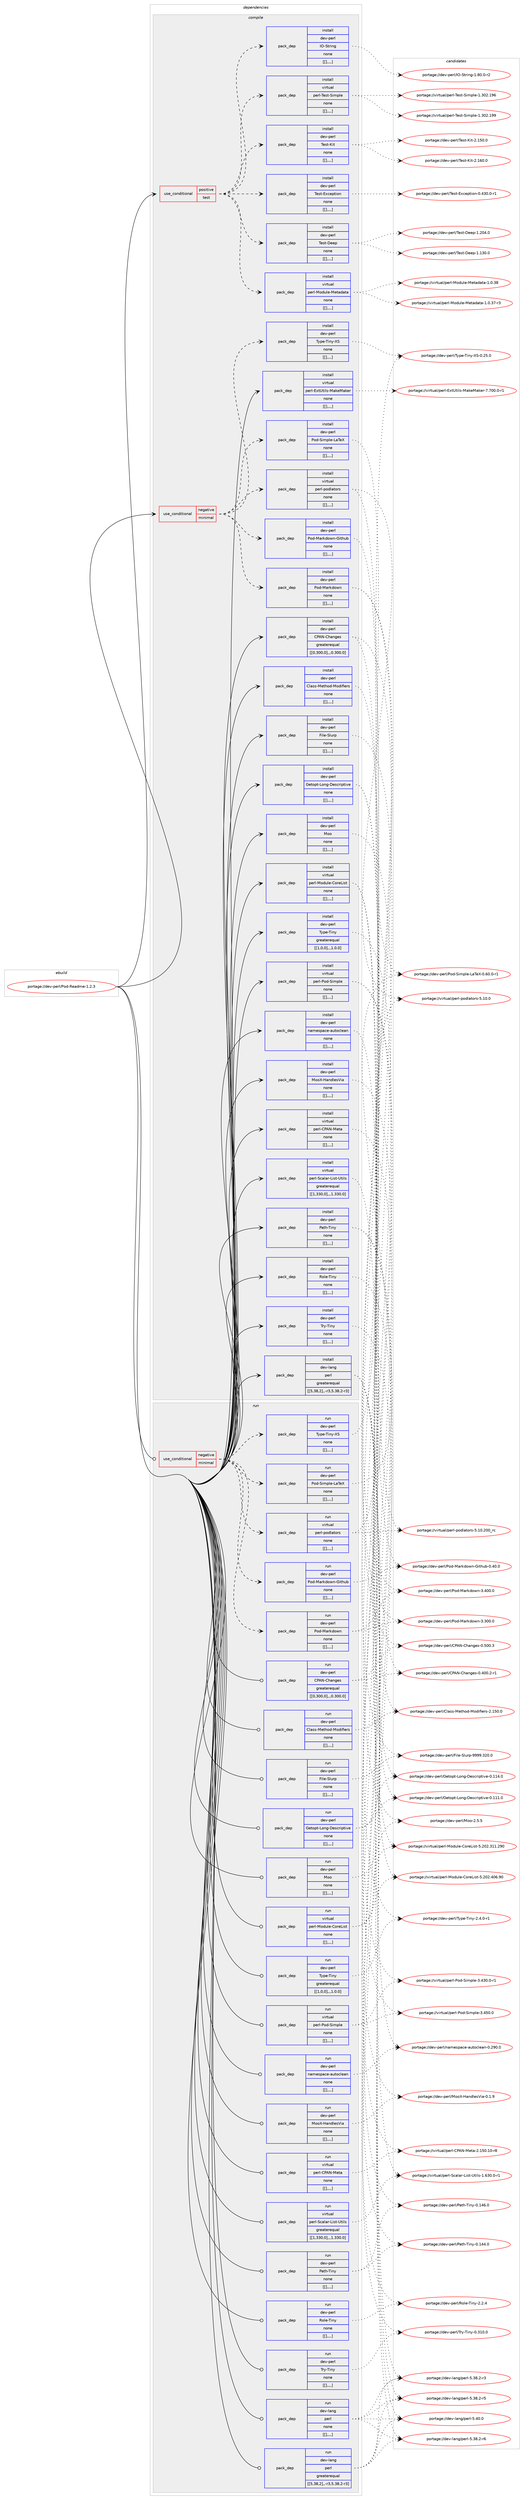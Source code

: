 digraph prolog {

# *************
# Graph options
# *************

newrank=true;
concentrate=true;
compound=true;
graph [rankdir=LR,fontname=Helvetica,fontsize=10,ranksep=1.5];#, ranksep=2.5, nodesep=0.2];
edge  [arrowhead=vee];
node  [fontname=Helvetica,fontsize=10];

# **********
# The ebuild
# **********

subgraph cluster_leftcol {
color=gray;
label=<<i>ebuild</i>>;
id [label="portage://dev-perl/Pod-Readme-1.2.3", color=red, width=4, href="../dev-perl/Pod-Readme-1.2.3.svg"];
}

# ****************
# The dependencies
# ****************

subgraph cluster_midcol {
color=gray;
label=<<i>dependencies</i>>;
subgraph cluster_compile {
fillcolor="#eeeeee";
style=filled;
label=<<i>compile</i>>;
subgraph cond30572 {
dependency136861 [label=<<TABLE BORDER="0" CELLBORDER="1" CELLSPACING="0" CELLPADDING="4"><TR><TD ROWSPAN="3" CELLPADDING="10">use_conditional</TD></TR><TR><TD>negative</TD></TR><TR><TD>minimal</TD></TR></TABLE>>, shape=none, color=red];
subgraph pack105085 {
dependency136862 [label=<<TABLE BORDER="0" CELLBORDER="1" CELLSPACING="0" CELLPADDING="4" WIDTH="220"><TR><TD ROWSPAN="6" CELLPADDING="30">pack_dep</TD></TR><TR><TD WIDTH="110">install</TD></TR><TR><TD>dev-perl</TD></TR><TR><TD>Pod-Markdown</TD></TR><TR><TD>none</TD></TR><TR><TD>[[],,,,]</TD></TR></TABLE>>, shape=none, color=blue];
}
dependency136861:e -> dependency136862:w [weight=20,style="dashed",arrowhead="vee"];
subgraph pack105086 {
dependency136863 [label=<<TABLE BORDER="0" CELLBORDER="1" CELLSPACING="0" CELLPADDING="4" WIDTH="220"><TR><TD ROWSPAN="6" CELLPADDING="30">pack_dep</TD></TR><TR><TD WIDTH="110">install</TD></TR><TR><TD>dev-perl</TD></TR><TR><TD>Pod-Markdown-Github</TD></TR><TR><TD>none</TD></TR><TR><TD>[[],,,,]</TD></TR></TABLE>>, shape=none, color=blue];
}
dependency136861:e -> dependency136863:w [weight=20,style="dashed",arrowhead="vee"];
subgraph pack105087 {
dependency136864 [label=<<TABLE BORDER="0" CELLBORDER="1" CELLSPACING="0" CELLPADDING="4" WIDTH="220"><TR><TD ROWSPAN="6" CELLPADDING="30">pack_dep</TD></TR><TR><TD WIDTH="110">install</TD></TR><TR><TD>dev-perl</TD></TR><TR><TD>Pod-Simple-LaTeX</TD></TR><TR><TD>none</TD></TR><TR><TD>[[],,,,]</TD></TR></TABLE>>, shape=none, color=blue];
}
dependency136861:e -> dependency136864:w [weight=20,style="dashed",arrowhead="vee"];
subgraph pack105088 {
dependency136865 [label=<<TABLE BORDER="0" CELLBORDER="1" CELLSPACING="0" CELLPADDING="4" WIDTH="220"><TR><TD ROWSPAN="6" CELLPADDING="30">pack_dep</TD></TR><TR><TD WIDTH="110">install</TD></TR><TR><TD>dev-perl</TD></TR><TR><TD>Type-Tiny-XS</TD></TR><TR><TD>none</TD></TR><TR><TD>[[],,,,]</TD></TR></TABLE>>, shape=none, color=blue];
}
dependency136861:e -> dependency136865:w [weight=20,style="dashed",arrowhead="vee"];
subgraph pack105089 {
dependency136866 [label=<<TABLE BORDER="0" CELLBORDER="1" CELLSPACING="0" CELLPADDING="4" WIDTH="220"><TR><TD ROWSPAN="6" CELLPADDING="30">pack_dep</TD></TR><TR><TD WIDTH="110">install</TD></TR><TR><TD>virtual</TD></TR><TR><TD>perl-podlators</TD></TR><TR><TD>none</TD></TR><TR><TD>[[],,,,]</TD></TR></TABLE>>, shape=none, color=blue];
}
dependency136861:e -> dependency136866:w [weight=20,style="dashed",arrowhead="vee"];
}
id:e -> dependency136861:w [weight=20,style="solid",arrowhead="vee"];
subgraph cond30573 {
dependency136867 [label=<<TABLE BORDER="0" CELLBORDER="1" CELLSPACING="0" CELLPADDING="4"><TR><TD ROWSPAN="3" CELLPADDING="10">use_conditional</TD></TR><TR><TD>positive</TD></TR><TR><TD>test</TD></TR></TABLE>>, shape=none, color=red];
subgraph pack105090 {
dependency136868 [label=<<TABLE BORDER="0" CELLBORDER="1" CELLSPACING="0" CELLPADDING="4" WIDTH="220"><TR><TD ROWSPAN="6" CELLPADDING="30">pack_dep</TD></TR><TR><TD WIDTH="110">install</TD></TR><TR><TD>dev-perl</TD></TR><TR><TD>IO-String</TD></TR><TR><TD>none</TD></TR><TR><TD>[[],,,,]</TD></TR></TABLE>>, shape=none, color=blue];
}
dependency136867:e -> dependency136868:w [weight=20,style="dashed",arrowhead="vee"];
subgraph pack105091 {
dependency136869 [label=<<TABLE BORDER="0" CELLBORDER="1" CELLSPACING="0" CELLPADDING="4" WIDTH="220"><TR><TD ROWSPAN="6" CELLPADDING="30">pack_dep</TD></TR><TR><TD WIDTH="110">install</TD></TR><TR><TD>virtual</TD></TR><TR><TD>perl-Module-Metadata</TD></TR><TR><TD>none</TD></TR><TR><TD>[[],,,,]</TD></TR></TABLE>>, shape=none, color=blue];
}
dependency136867:e -> dependency136869:w [weight=20,style="dashed",arrowhead="vee"];
subgraph pack105092 {
dependency136870 [label=<<TABLE BORDER="0" CELLBORDER="1" CELLSPACING="0" CELLPADDING="4" WIDTH="220"><TR><TD ROWSPAN="6" CELLPADDING="30">pack_dep</TD></TR><TR><TD WIDTH="110">install</TD></TR><TR><TD>dev-perl</TD></TR><TR><TD>Test-Deep</TD></TR><TR><TD>none</TD></TR><TR><TD>[[],,,,]</TD></TR></TABLE>>, shape=none, color=blue];
}
dependency136867:e -> dependency136870:w [weight=20,style="dashed",arrowhead="vee"];
subgraph pack105093 {
dependency136871 [label=<<TABLE BORDER="0" CELLBORDER="1" CELLSPACING="0" CELLPADDING="4" WIDTH="220"><TR><TD ROWSPAN="6" CELLPADDING="30">pack_dep</TD></TR><TR><TD WIDTH="110">install</TD></TR><TR><TD>dev-perl</TD></TR><TR><TD>Test-Exception</TD></TR><TR><TD>none</TD></TR><TR><TD>[[],,,,]</TD></TR></TABLE>>, shape=none, color=blue];
}
dependency136867:e -> dependency136871:w [weight=20,style="dashed",arrowhead="vee"];
subgraph pack105094 {
dependency136872 [label=<<TABLE BORDER="0" CELLBORDER="1" CELLSPACING="0" CELLPADDING="4" WIDTH="220"><TR><TD ROWSPAN="6" CELLPADDING="30">pack_dep</TD></TR><TR><TD WIDTH="110">install</TD></TR><TR><TD>dev-perl</TD></TR><TR><TD>Test-Kit</TD></TR><TR><TD>none</TD></TR><TR><TD>[[],,,,]</TD></TR></TABLE>>, shape=none, color=blue];
}
dependency136867:e -> dependency136872:w [weight=20,style="dashed",arrowhead="vee"];
subgraph pack105095 {
dependency136873 [label=<<TABLE BORDER="0" CELLBORDER="1" CELLSPACING="0" CELLPADDING="4" WIDTH="220"><TR><TD ROWSPAN="6" CELLPADDING="30">pack_dep</TD></TR><TR><TD WIDTH="110">install</TD></TR><TR><TD>virtual</TD></TR><TR><TD>perl-Test-Simple</TD></TR><TR><TD>none</TD></TR><TR><TD>[[],,,,]</TD></TR></TABLE>>, shape=none, color=blue];
}
dependency136867:e -> dependency136873:w [weight=20,style="dashed",arrowhead="vee"];
}
id:e -> dependency136867:w [weight=20,style="solid",arrowhead="vee"];
subgraph pack105096 {
dependency136874 [label=<<TABLE BORDER="0" CELLBORDER="1" CELLSPACING="0" CELLPADDING="4" WIDTH="220"><TR><TD ROWSPAN="6" CELLPADDING="30">pack_dep</TD></TR><TR><TD WIDTH="110">install</TD></TR><TR><TD>dev-lang</TD></TR><TR><TD>perl</TD></TR><TR><TD>greaterequal</TD></TR><TR><TD>[[5,38,2],,-r3,5.38.2-r3]</TD></TR></TABLE>>, shape=none, color=blue];
}
id:e -> dependency136874:w [weight=20,style="solid",arrowhead="vee"];
subgraph pack105097 {
dependency136875 [label=<<TABLE BORDER="0" CELLBORDER="1" CELLSPACING="0" CELLPADDING="4" WIDTH="220"><TR><TD ROWSPAN="6" CELLPADDING="30">pack_dep</TD></TR><TR><TD WIDTH="110">install</TD></TR><TR><TD>dev-perl</TD></TR><TR><TD>CPAN-Changes</TD></TR><TR><TD>greaterequal</TD></TR><TR><TD>[[0,300,0],,,0.300.0]</TD></TR></TABLE>>, shape=none, color=blue];
}
id:e -> dependency136875:w [weight=20,style="solid",arrowhead="vee"];
subgraph pack105098 {
dependency136876 [label=<<TABLE BORDER="0" CELLBORDER="1" CELLSPACING="0" CELLPADDING="4" WIDTH="220"><TR><TD ROWSPAN="6" CELLPADDING="30">pack_dep</TD></TR><TR><TD WIDTH="110">install</TD></TR><TR><TD>dev-perl</TD></TR><TR><TD>Class-Method-Modifiers</TD></TR><TR><TD>none</TD></TR><TR><TD>[[],,,,]</TD></TR></TABLE>>, shape=none, color=blue];
}
id:e -> dependency136876:w [weight=20,style="solid",arrowhead="vee"];
subgraph pack105099 {
dependency136877 [label=<<TABLE BORDER="0" CELLBORDER="1" CELLSPACING="0" CELLPADDING="4" WIDTH="220"><TR><TD ROWSPAN="6" CELLPADDING="30">pack_dep</TD></TR><TR><TD WIDTH="110">install</TD></TR><TR><TD>dev-perl</TD></TR><TR><TD>File-Slurp</TD></TR><TR><TD>none</TD></TR><TR><TD>[[],,,,]</TD></TR></TABLE>>, shape=none, color=blue];
}
id:e -> dependency136877:w [weight=20,style="solid",arrowhead="vee"];
subgraph pack105100 {
dependency136878 [label=<<TABLE BORDER="0" CELLBORDER="1" CELLSPACING="0" CELLPADDING="4" WIDTH="220"><TR><TD ROWSPAN="6" CELLPADDING="30">pack_dep</TD></TR><TR><TD WIDTH="110">install</TD></TR><TR><TD>dev-perl</TD></TR><TR><TD>Getopt-Long-Descriptive</TD></TR><TR><TD>none</TD></TR><TR><TD>[[],,,,]</TD></TR></TABLE>>, shape=none, color=blue];
}
id:e -> dependency136878:w [weight=20,style="solid",arrowhead="vee"];
subgraph pack105101 {
dependency136879 [label=<<TABLE BORDER="0" CELLBORDER="1" CELLSPACING="0" CELLPADDING="4" WIDTH="220"><TR><TD ROWSPAN="6" CELLPADDING="30">pack_dep</TD></TR><TR><TD WIDTH="110">install</TD></TR><TR><TD>dev-perl</TD></TR><TR><TD>Moo</TD></TR><TR><TD>none</TD></TR><TR><TD>[[],,,,]</TD></TR></TABLE>>, shape=none, color=blue];
}
id:e -> dependency136879:w [weight=20,style="solid",arrowhead="vee"];
subgraph pack105102 {
dependency136880 [label=<<TABLE BORDER="0" CELLBORDER="1" CELLSPACING="0" CELLPADDING="4" WIDTH="220"><TR><TD ROWSPAN="6" CELLPADDING="30">pack_dep</TD></TR><TR><TD WIDTH="110">install</TD></TR><TR><TD>dev-perl</TD></TR><TR><TD>MooX-HandlesVia</TD></TR><TR><TD>none</TD></TR><TR><TD>[[],,,,]</TD></TR></TABLE>>, shape=none, color=blue];
}
id:e -> dependency136880:w [weight=20,style="solid",arrowhead="vee"];
subgraph pack105103 {
dependency136881 [label=<<TABLE BORDER="0" CELLBORDER="1" CELLSPACING="0" CELLPADDING="4" WIDTH="220"><TR><TD ROWSPAN="6" CELLPADDING="30">pack_dep</TD></TR><TR><TD WIDTH="110">install</TD></TR><TR><TD>dev-perl</TD></TR><TR><TD>Path-Tiny</TD></TR><TR><TD>none</TD></TR><TR><TD>[[],,,,]</TD></TR></TABLE>>, shape=none, color=blue];
}
id:e -> dependency136881:w [weight=20,style="solid",arrowhead="vee"];
subgraph pack105104 {
dependency136882 [label=<<TABLE BORDER="0" CELLBORDER="1" CELLSPACING="0" CELLPADDING="4" WIDTH="220"><TR><TD ROWSPAN="6" CELLPADDING="30">pack_dep</TD></TR><TR><TD WIDTH="110">install</TD></TR><TR><TD>dev-perl</TD></TR><TR><TD>Role-Tiny</TD></TR><TR><TD>none</TD></TR><TR><TD>[[],,,,]</TD></TR></TABLE>>, shape=none, color=blue];
}
id:e -> dependency136882:w [weight=20,style="solid",arrowhead="vee"];
subgraph pack105105 {
dependency136883 [label=<<TABLE BORDER="0" CELLBORDER="1" CELLSPACING="0" CELLPADDING="4" WIDTH="220"><TR><TD ROWSPAN="6" CELLPADDING="30">pack_dep</TD></TR><TR><TD WIDTH="110">install</TD></TR><TR><TD>dev-perl</TD></TR><TR><TD>Try-Tiny</TD></TR><TR><TD>none</TD></TR><TR><TD>[[],,,,]</TD></TR></TABLE>>, shape=none, color=blue];
}
id:e -> dependency136883:w [weight=20,style="solid",arrowhead="vee"];
subgraph pack105106 {
dependency136884 [label=<<TABLE BORDER="0" CELLBORDER="1" CELLSPACING="0" CELLPADDING="4" WIDTH="220"><TR><TD ROWSPAN="6" CELLPADDING="30">pack_dep</TD></TR><TR><TD WIDTH="110">install</TD></TR><TR><TD>dev-perl</TD></TR><TR><TD>Type-Tiny</TD></TR><TR><TD>greaterequal</TD></TR><TR><TD>[[1,0,0],,,1.0.0]</TD></TR></TABLE>>, shape=none, color=blue];
}
id:e -> dependency136884:w [weight=20,style="solid",arrowhead="vee"];
subgraph pack105107 {
dependency136885 [label=<<TABLE BORDER="0" CELLBORDER="1" CELLSPACING="0" CELLPADDING="4" WIDTH="220"><TR><TD ROWSPAN="6" CELLPADDING="30">pack_dep</TD></TR><TR><TD WIDTH="110">install</TD></TR><TR><TD>dev-perl</TD></TR><TR><TD>namespace-autoclean</TD></TR><TR><TD>none</TD></TR><TR><TD>[[],,,,]</TD></TR></TABLE>>, shape=none, color=blue];
}
id:e -> dependency136885:w [weight=20,style="solid",arrowhead="vee"];
subgraph pack105108 {
dependency136886 [label=<<TABLE BORDER="0" CELLBORDER="1" CELLSPACING="0" CELLPADDING="4" WIDTH="220"><TR><TD ROWSPAN="6" CELLPADDING="30">pack_dep</TD></TR><TR><TD WIDTH="110">install</TD></TR><TR><TD>virtual</TD></TR><TR><TD>perl-CPAN-Meta</TD></TR><TR><TD>none</TD></TR><TR><TD>[[],,,,]</TD></TR></TABLE>>, shape=none, color=blue];
}
id:e -> dependency136886:w [weight=20,style="solid",arrowhead="vee"];
subgraph pack105109 {
dependency136887 [label=<<TABLE BORDER="0" CELLBORDER="1" CELLSPACING="0" CELLPADDING="4" WIDTH="220"><TR><TD ROWSPAN="6" CELLPADDING="30">pack_dep</TD></TR><TR><TD WIDTH="110">install</TD></TR><TR><TD>virtual</TD></TR><TR><TD>perl-ExtUtils-MakeMaker</TD></TR><TR><TD>none</TD></TR><TR><TD>[[],,,,]</TD></TR></TABLE>>, shape=none, color=blue];
}
id:e -> dependency136887:w [weight=20,style="solid",arrowhead="vee"];
subgraph pack105110 {
dependency136888 [label=<<TABLE BORDER="0" CELLBORDER="1" CELLSPACING="0" CELLPADDING="4" WIDTH="220"><TR><TD ROWSPAN="6" CELLPADDING="30">pack_dep</TD></TR><TR><TD WIDTH="110">install</TD></TR><TR><TD>virtual</TD></TR><TR><TD>perl-Module-CoreList</TD></TR><TR><TD>none</TD></TR><TR><TD>[[],,,,]</TD></TR></TABLE>>, shape=none, color=blue];
}
id:e -> dependency136888:w [weight=20,style="solid",arrowhead="vee"];
subgraph pack105111 {
dependency136889 [label=<<TABLE BORDER="0" CELLBORDER="1" CELLSPACING="0" CELLPADDING="4" WIDTH="220"><TR><TD ROWSPAN="6" CELLPADDING="30">pack_dep</TD></TR><TR><TD WIDTH="110">install</TD></TR><TR><TD>virtual</TD></TR><TR><TD>perl-Pod-Simple</TD></TR><TR><TD>none</TD></TR><TR><TD>[[],,,,]</TD></TR></TABLE>>, shape=none, color=blue];
}
id:e -> dependency136889:w [weight=20,style="solid",arrowhead="vee"];
subgraph pack105112 {
dependency136890 [label=<<TABLE BORDER="0" CELLBORDER="1" CELLSPACING="0" CELLPADDING="4" WIDTH="220"><TR><TD ROWSPAN="6" CELLPADDING="30">pack_dep</TD></TR><TR><TD WIDTH="110">install</TD></TR><TR><TD>virtual</TD></TR><TR><TD>perl-Scalar-List-Utils</TD></TR><TR><TD>greaterequal</TD></TR><TR><TD>[[1,330,0],,,1.330.0]</TD></TR></TABLE>>, shape=none, color=blue];
}
id:e -> dependency136890:w [weight=20,style="solid",arrowhead="vee"];
}
subgraph cluster_compileandrun {
fillcolor="#eeeeee";
style=filled;
label=<<i>compile and run</i>>;
}
subgraph cluster_run {
fillcolor="#eeeeee";
style=filled;
label=<<i>run</i>>;
subgraph cond30574 {
dependency136891 [label=<<TABLE BORDER="0" CELLBORDER="1" CELLSPACING="0" CELLPADDING="4"><TR><TD ROWSPAN="3" CELLPADDING="10">use_conditional</TD></TR><TR><TD>negative</TD></TR><TR><TD>minimal</TD></TR></TABLE>>, shape=none, color=red];
subgraph pack105113 {
dependency136892 [label=<<TABLE BORDER="0" CELLBORDER="1" CELLSPACING="0" CELLPADDING="4" WIDTH="220"><TR><TD ROWSPAN="6" CELLPADDING="30">pack_dep</TD></TR><TR><TD WIDTH="110">run</TD></TR><TR><TD>dev-perl</TD></TR><TR><TD>Pod-Markdown</TD></TR><TR><TD>none</TD></TR><TR><TD>[[],,,,]</TD></TR></TABLE>>, shape=none, color=blue];
}
dependency136891:e -> dependency136892:w [weight=20,style="dashed",arrowhead="vee"];
subgraph pack105114 {
dependency136893 [label=<<TABLE BORDER="0" CELLBORDER="1" CELLSPACING="0" CELLPADDING="4" WIDTH="220"><TR><TD ROWSPAN="6" CELLPADDING="30">pack_dep</TD></TR><TR><TD WIDTH="110">run</TD></TR><TR><TD>dev-perl</TD></TR><TR><TD>Pod-Markdown-Github</TD></TR><TR><TD>none</TD></TR><TR><TD>[[],,,,]</TD></TR></TABLE>>, shape=none, color=blue];
}
dependency136891:e -> dependency136893:w [weight=20,style="dashed",arrowhead="vee"];
subgraph pack105115 {
dependency136894 [label=<<TABLE BORDER="0" CELLBORDER="1" CELLSPACING="0" CELLPADDING="4" WIDTH="220"><TR><TD ROWSPAN="6" CELLPADDING="30">pack_dep</TD></TR><TR><TD WIDTH="110">run</TD></TR><TR><TD>dev-perl</TD></TR><TR><TD>Pod-Simple-LaTeX</TD></TR><TR><TD>none</TD></TR><TR><TD>[[],,,,]</TD></TR></TABLE>>, shape=none, color=blue];
}
dependency136891:e -> dependency136894:w [weight=20,style="dashed",arrowhead="vee"];
subgraph pack105116 {
dependency136895 [label=<<TABLE BORDER="0" CELLBORDER="1" CELLSPACING="0" CELLPADDING="4" WIDTH="220"><TR><TD ROWSPAN="6" CELLPADDING="30">pack_dep</TD></TR><TR><TD WIDTH="110">run</TD></TR><TR><TD>dev-perl</TD></TR><TR><TD>Type-Tiny-XS</TD></TR><TR><TD>none</TD></TR><TR><TD>[[],,,,]</TD></TR></TABLE>>, shape=none, color=blue];
}
dependency136891:e -> dependency136895:w [weight=20,style="dashed",arrowhead="vee"];
subgraph pack105117 {
dependency136896 [label=<<TABLE BORDER="0" CELLBORDER="1" CELLSPACING="0" CELLPADDING="4" WIDTH="220"><TR><TD ROWSPAN="6" CELLPADDING="30">pack_dep</TD></TR><TR><TD WIDTH="110">run</TD></TR><TR><TD>virtual</TD></TR><TR><TD>perl-podlators</TD></TR><TR><TD>none</TD></TR><TR><TD>[[],,,,]</TD></TR></TABLE>>, shape=none, color=blue];
}
dependency136891:e -> dependency136896:w [weight=20,style="dashed",arrowhead="vee"];
}
id:e -> dependency136891:w [weight=20,style="solid",arrowhead="odot"];
subgraph pack105118 {
dependency136897 [label=<<TABLE BORDER="0" CELLBORDER="1" CELLSPACING="0" CELLPADDING="4" WIDTH="220"><TR><TD ROWSPAN="6" CELLPADDING="30">pack_dep</TD></TR><TR><TD WIDTH="110">run</TD></TR><TR><TD>dev-lang</TD></TR><TR><TD>perl</TD></TR><TR><TD>greaterequal</TD></TR><TR><TD>[[5,38,2],,-r3,5.38.2-r3]</TD></TR></TABLE>>, shape=none, color=blue];
}
id:e -> dependency136897:w [weight=20,style="solid",arrowhead="odot"];
subgraph pack105119 {
dependency136898 [label=<<TABLE BORDER="0" CELLBORDER="1" CELLSPACING="0" CELLPADDING="4" WIDTH="220"><TR><TD ROWSPAN="6" CELLPADDING="30">pack_dep</TD></TR><TR><TD WIDTH="110">run</TD></TR><TR><TD>dev-lang</TD></TR><TR><TD>perl</TD></TR><TR><TD>none</TD></TR><TR><TD>[[],,,,]</TD></TR></TABLE>>, shape=none, color=blue];
}
id:e -> dependency136898:w [weight=20,style="solid",arrowhead="odot"];
subgraph pack105120 {
dependency136899 [label=<<TABLE BORDER="0" CELLBORDER="1" CELLSPACING="0" CELLPADDING="4" WIDTH="220"><TR><TD ROWSPAN="6" CELLPADDING="30">pack_dep</TD></TR><TR><TD WIDTH="110">run</TD></TR><TR><TD>dev-perl</TD></TR><TR><TD>CPAN-Changes</TD></TR><TR><TD>greaterequal</TD></TR><TR><TD>[[0,300,0],,,0.300.0]</TD></TR></TABLE>>, shape=none, color=blue];
}
id:e -> dependency136899:w [weight=20,style="solid",arrowhead="odot"];
subgraph pack105121 {
dependency136900 [label=<<TABLE BORDER="0" CELLBORDER="1" CELLSPACING="0" CELLPADDING="4" WIDTH="220"><TR><TD ROWSPAN="6" CELLPADDING="30">pack_dep</TD></TR><TR><TD WIDTH="110">run</TD></TR><TR><TD>dev-perl</TD></TR><TR><TD>Class-Method-Modifiers</TD></TR><TR><TD>none</TD></TR><TR><TD>[[],,,,]</TD></TR></TABLE>>, shape=none, color=blue];
}
id:e -> dependency136900:w [weight=20,style="solid",arrowhead="odot"];
subgraph pack105122 {
dependency136901 [label=<<TABLE BORDER="0" CELLBORDER="1" CELLSPACING="0" CELLPADDING="4" WIDTH="220"><TR><TD ROWSPAN="6" CELLPADDING="30">pack_dep</TD></TR><TR><TD WIDTH="110">run</TD></TR><TR><TD>dev-perl</TD></TR><TR><TD>File-Slurp</TD></TR><TR><TD>none</TD></TR><TR><TD>[[],,,,]</TD></TR></TABLE>>, shape=none, color=blue];
}
id:e -> dependency136901:w [weight=20,style="solid",arrowhead="odot"];
subgraph pack105123 {
dependency136902 [label=<<TABLE BORDER="0" CELLBORDER="1" CELLSPACING="0" CELLPADDING="4" WIDTH="220"><TR><TD ROWSPAN="6" CELLPADDING="30">pack_dep</TD></TR><TR><TD WIDTH="110">run</TD></TR><TR><TD>dev-perl</TD></TR><TR><TD>Getopt-Long-Descriptive</TD></TR><TR><TD>none</TD></TR><TR><TD>[[],,,,]</TD></TR></TABLE>>, shape=none, color=blue];
}
id:e -> dependency136902:w [weight=20,style="solid",arrowhead="odot"];
subgraph pack105124 {
dependency136903 [label=<<TABLE BORDER="0" CELLBORDER="1" CELLSPACING="0" CELLPADDING="4" WIDTH="220"><TR><TD ROWSPAN="6" CELLPADDING="30">pack_dep</TD></TR><TR><TD WIDTH="110">run</TD></TR><TR><TD>dev-perl</TD></TR><TR><TD>Moo</TD></TR><TR><TD>none</TD></TR><TR><TD>[[],,,,]</TD></TR></TABLE>>, shape=none, color=blue];
}
id:e -> dependency136903:w [weight=20,style="solid",arrowhead="odot"];
subgraph pack105125 {
dependency136904 [label=<<TABLE BORDER="0" CELLBORDER="1" CELLSPACING="0" CELLPADDING="4" WIDTH="220"><TR><TD ROWSPAN="6" CELLPADDING="30">pack_dep</TD></TR><TR><TD WIDTH="110">run</TD></TR><TR><TD>dev-perl</TD></TR><TR><TD>MooX-HandlesVia</TD></TR><TR><TD>none</TD></TR><TR><TD>[[],,,,]</TD></TR></TABLE>>, shape=none, color=blue];
}
id:e -> dependency136904:w [weight=20,style="solid",arrowhead="odot"];
subgraph pack105126 {
dependency136905 [label=<<TABLE BORDER="0" CELLBORDER="1" CELLSPACING="0" CELLPADDING="4" WIDTH="220"><TR><TD ROWSPAN="6" CELLPADDING="30">pack_dep</TD></TR><TR><TD WIDTH="110">run</TD></TR><TR><TD>dev-perl</TD></TR><TR><TD>Path-Tiny</TD></TR><TR><TD>none</TD></TR><TR><TD>[[],,,,]</TD></TR></TABLE>>, shape=none, color=blue];
}
id:e -> dependency136905:w [weight=20,style="solid",arrowhead="odot"];
subgraph pack105127 {
dependency136906 [label=<<TABLE BORDER="0" CELLBORDER="1" CELLSPACING="0" CELLPADDING="4" WIDTH="220"><TR><TD ROWSPAN="6" CELLPADDING="30">pack_dep</TD></TR><TR><TD WIDTH="110">run</TD></TR><TR><TD>dev-perl</TD></TR><TR><TD>Role-Tiny</TD></TR><TR><TD>none</TD></TR><TR><TD>[[],,,,]</TD></TR></TABLE>>, shape=none, color=blue];
}
id:e -> dependency136906:w [weight=20,style="solid",arrowhead="odot"];
subgraph pack105128 {
dependency136907 [label=<<TABLE BORDER="0" CELLBORDER="1" CELLSPACING="0" CELLPADDING="4" WIDTH="220"><TR><TD ROWSPAN="6" CELLPADDING="30">pack_dep</TD></TR><TR><TD WIDTH="110">run</TD></TR><TR><TD>dev-perl</TD></TR><TR><TD>Try-Tiny</TD></TR><TR><TD>none</TD></TR><TR><TD>[[],,,,]</TD></TR></TABLE>>, shape=none, color=blue];
}
id:e -> dependency136907:w [weight=20,style="solid",arrowhead="odot"];
subgraph pack105129 {
dependency136908 [label=<<TABLE BORDER="0" CELLBORDER="1" CELLSPACING="0" CELLPADDING="4" WIDTH="220"><TR><TD ROWSPAN="6" CELLPADDING="30">pack_dep</TD></TR><TR><TD WIDTH="110">run</TD></TR><TR><TD>dev-perl</TD></TR><TR><TD>Type-Tiny</TD></TR><TR><TD>greaterequal</TD></TR><TR><TD>[[1,0,0],,,1.0.0]</TD></TR></TABLE>>, shape=none, color=blue];
}
id:e -> dependency136908:w [weight=20,style="solid",arrowhead="odot"];
subgraph pack105130 {
dependency136909 [label=<<TABLE BORDER="0" CELLBORDER="1" CELLSPACING="0" CELLPADDING="4" WIDTH="220"><TR><TD ROWSPAN="6" CELLPADDING="30">pack_dep</TD></TR><TR><TD WIDTH="110">run</TD></TR><TR><TD>dev-perl</TD></TR><TR><TD>namespace-autoclean</TD></TR><TR><TD>none</TD></TR><TR><TD>[[],,,,]</TD></TR></TABLE>>, shape=none, color=blue];
}
id:e -> dependency136909:w [weight=20,style="solid",arrowhead="odot"];
subgraph pack105131 {
dependency136910 [label=<<TABLE BORDER="0" CELLBORDER="1" CELLSPACING="0" CELLPADDING="4" WIDTH="220"><TR><TD ROWSPAN="6" CELLPADDING="30">pack_dep</TD></TR><TR><TD WIDTH="110">run</TD></TR><TR><TD>virtual</TD></TR><TR><TD>perl-CPAN-Meta</TD></TR><TR><TD>none</TD></TR><TR><TD>[[],,,,]</TD></TR></TABLE>>, shape=none, color=blue];
}
id:e -> dependency136910:w [weight=20,style="solid",arrowhead="odot"];
subgraph pack105132 {
dependency136911 [label=<<TABLE BORDER="0" CELLBORDER="1" CELLSPACING="0" CELLPADDING="4" WIDTH="220"><TR><TD ROWSPAN="6" CELLPADDING="30">pack_dep</TD></TR><TR><TD WIDTH="110">run</TD></TR><TR><TD>virtual</TD></TR><TR><TD>perl-Module-CoreList</TD></TR><TR><TD>none</TD></TR><TR><TD>[[],,,,]</TD></TR></TABLE>>, shape=none, color=blue];
}
id:e -> dependency136911:w [weight=20,style="solid",arrowhead="odot"];
subgraph pack105133 {
dependency136912 [label=<<TABLE BORDER="0" CELLBORDER="1" CELLSPACING="0" CELLPADDING="4" WIDTH="220"><TR><TD ROWSPAN="6" CELLPADDING="30">pack_dep</TD></TR><TR><TD WIDTH="110">run</TD></TR><TR><TD>virtual</TD></TR><TR><TD>perl-Pod-Simple</TD></TR><TR><TD>none</TD></TR><TR><TD>[[],,,,]</TD></TR></TABLE>>, shape=none, color=blue];
}
id:e -> dependency136912:w [weight=20,style="solid",arrowhead="odot"];
subgraph pack105134 {
dependency136913 [label=<<TABLE BORDER="0" CELLBORDER="1" CELLSPACING="0" CELLPADDING="4" WIDTH="220"><TR><TD ROWSPAN="6" CELLPADDING="30">pack_dep</TD></TR><TR><TD WIDTH="110">run</TD></TR><TR><TD>virtual</TD></TR><TR><TD>perl-Scalar-List-Utils</TD></TR><TR><TD>greaterequal</TD></TR><TR><TD>[[1,330,0],,,1.330.0]</TD></TR></TABLE>>, shape=none, color=blue];
}
id:e -> dependency136913:w [weight=20,style="solid",arrowhead="odot"];
}
}

# **************
# The candidates
# **************

subgraph cluster_choices {
rank=same;
color=gray;
label=<<i>candidates</i>>;

subgraph choice105085 {
color=black;
nodesep=1;
choice1001011184511210111410847801111004577971141071001111191104551465248484648 [label="portage://dev-perl/Pod-Markdown-3.400.0", color=red, width=4,href="../dev-perl/Pod-Markdown-3.400.0.svg"];
choice1001011184511210111410847801111004577971141071001111191104551465148484648 [label="portage://dev-perl/Pod-Markdown-3.300.0", color=red, width=4,href="../dev-perl/Pod-Markdown-3.300.0.svg"];
dependency136862:e -> choice1001011184511210111410847801111004577971141071001111191104551465248484648:w [style=dotted,weight="100"];
dependency136862:e -> choice1001011184511210111410847801111004577971141071001111191104551465148484648:w [style=dotted,weight="100"];
}
subgraph choice105086 {
color=black;
nodesep=1;
choice10010111845112101114108478011110045779711410710011111911045711051161041179845484652484648 [label="portage://dev-perl/Pod-Markdown-Github-0.40.0", color=red, width=4,href="../dev-perl/Pod-Markdown-Github-0.40.0.svg"];
dependency136863:e -> choice10010111845112101114108478011110045779711410710011111911045711051161041179845484652484648:w [style=dotted,weight="100"];
}
subgraph choice105087 {
color=black;
nodesep=1;
choice10010111845112101114108478011110045831051091121081014576978410188454846544846484511449 [label="portage://dev-perl/Pod-Simple-LaTeX-0.60.0-r1", color=red, width=4,href="../dev-perl/Pod-Simple-LaTeX-0.60.0-r1.svg"];
dependency136864:e -> choice10010111845112101114108478011110045831051091121081014576978410188454846544846484511449:w [style=dotted,weight="100"];
}
subgraph choice105088 {
color=black;
nodesep=1;
choice100101118451121011141084784121112101458410511012145888345484650534648 [label="portage://dev-perl/Type-Tiny-XS-0.25.0", color=red, width=4,href="../dev-perl/Type-Tiny-XS-0.25.0.svg"];
dependency136865:e -> choice100101118451121011141084784121112101458410511012145888345484650534648:w [style=dotted,weight="100"];
}
subgraph choice105089 {
color=black;
nodesep=1;
choice118105114116117971084711210111410845112111100108971161111141154553464948465048489511499 [label="portage://virtual/perl-podlators-5.10.200_rc", color=red, width=4,href="../virtual/perl-podlators-5.10.200_rc.svg"];
choice1181051141161179710847112101114108451121111001089711611111411545534649484648 [label="portage://virtual/perl-podlators-5.10.0", color=red, width=4,href="../virtual/perl-podlators-5.10.0.svg"];
dependency136866:e -> choice118105114116117971084711210111410845112111100108971161111141154553464948465048489511499:w [style=dotted,weight="100"];
dependency136866:e -> choice1181051141161179710847112101114108451121111001089711611111411545534649484648:w [style=dotted,weight="100"];
}
subgraph choice105090 {
color=black;
nodesep=1;
choice100101118451121011141084773794583116114105110103454946564846484511450 [label="portage://dev-perl/IO-String-1.80.0-r2", color=red, width=4,href="../dev-perl/IO-String-1.80.0-r2.svg"];
dependency136868:e -> choice100101118451121011141084773794583116114105110103454946564846484511450:w [style=dotted,weight="100"];
}
subgraph choice105091 {
color=black;
nodesep=1;
choice11810511411611797108471121011141084577111100117108101457710111697100971169745494648465156 [label="portage://virtual/perl-Module-Metadata-1.0.38", color=red, width=4,href="../virtual/perl-Module-Metadata-1.0.38.svg"];
choice118105114116117971084711210111410845771111001171081014577101116971009711697454946484651554511451 [label="portage://virtual/perl-Module-Metadata-1.0.37-r3", color=red, width=4,href="../virtual/perl-Module-Metadata-1.0.37-r3.svg"];
dependency136869:e -> choice11810511411611797108471121011141084577111100117108101457710111697100971169745494648465156:w [style=dotted,weight="100"];
dependency136869:e -> choice118105114116117971084711210111410845771111001171081014577101116971009711697454946484651554511451:w [style=dotted,weight="100"];
}
subgraph choice105092 {
color=black;
nodesep=1;
choice10010111845112101114108478410111511645681011011124549465048524648 [label="portage://dev-perl/Test-Deep-1.204.0", color=red, width=4,href="../dev-perl/Test-Deep-1.204.0.svg"];
choice10010111845112101114108478410111511645681011011124549464951484648 [label="portage://dev-perl/Test-Deep-1.130.0", color=red, width=4,href="../dev-perl/Test-Deep-1.130.0.svg"];
dependency136870:e -> choice10010111845112101114108478410111511645681011011124549465048524648:w [style=dotted,weight="100"];
dependency136870:e -> choice10010111845112101114108478410111511645681011011124549464951484648:w [style=dotted,weight="100"];
}
subgraph choice105093 {
color=black;
nodesep=1;
choice10010111845112101114108478410111511645691209910111211610511111045484652514846484511449 [label="portage://dev-perl/Test-Exception-0.430.0-r1", color=red, width=4,href="../dev-perl/Test-Exception-0.430.0-r1.svg"];
dependency136871:e -> choice10010111845112101114108478410111511645691209910111211610511111045484652514846484511449:w [style=dotted,weight="100"];
}
subgraph choice105094 {
color=black;
nodesep=1;
choice10010111845112101114108478410111511645751051164550464954484648 [label="portage://dev-perl/Test-Kit-2.160.0", color=red, width=4,href="../dev-perl/Test-Kit-2.160.0.svg"];
choice10010111845112101114108478410111511645751051164550464953484648 [label="portage://dev-perl/Test-Kit-2.150.0", color=red, width=4,href="../dev-perl/Test-Kit-2.150.0.svg"];
dependency136872:e -> choice10010111845112101114108478410111511645751051164550464954484648:w [style=dotted,weight="100"];
dependency136872:e -> choice10010111845112101114108478410111511645751051164550464953484648:w [style=dotted,weight="100"];
}
subgraph choice105095 {
color=black;
nodesep=1;
choice11810511411611797108471121011141084584101115116458310510911210810145494651485046495757 [label="portage://virtual/perl-Test-Simple-1.302.199", color=red, width=4,href="../virtual/perl-Test-Simple-1.302.199.svg"];
choice11810511411611797108471121011141084584101115116458310510911210810145494651485046495754 [label="portage://virtual/perl-Test-Simple-1.302.196", color=red, width=4,href="../virtual/perl-Test-Simple-1.302.196.svg"];
dependency136873:e -> choice11810511411611797108471121011141084584101115116458310510911210810145494651485046495757:w [style=dotted,weight="100"];
dependency136873:e -> choice11810511411611797108471121011141084584101115116458310510911210810145494651485046495754:w [style=dotted,weight="100"];
}
subgraph choice105096 {
color=black;
nodesep=1;
choice10010111845108971101034711210111410845534652484648 [label="portage://dev-lang/perl-5.40.0", color=red, width=4,href="../dev-lang/perl-5.40.0.svg"];
choice100101118451089711010347112101114108455346515646504511454 [label="portage://dev-lang/perl-5.38.2-r6", color=red, width=4,href="../dev-lang/perl-5.38.2-r6.svg"];
choice100101118451089711010347112101114108455346515646504511453 [label="portage://dev-lang/perl-5.38.2-r5", color=red, width=4,href="../dev-lang/perl-5.38.2-r5.svg"];
choice100101118451089711010347112101114108455346515646504511451 [label="portage://dev-lang/perl-5.38.2-r3", color=red, width=4,href="../dev-lang/perl-5.38.2-r3.svg"];
dependency136874:e -> choice10010111845108971101034711210111410845534652484648:w [style=dotted,weight="100"];
dependency136874:e -> choice100101118451089711010347112101114108455346515646504511454:w [style=dotted,weight="100"];
dependency136874:e -> choice100101118451089711010347112101114108455346515646504511453:w [style=dotted,weight="100"];
dependency136874:e -> choice100101118451089711010347112101114108455346515646504511451:w [style=dotted,weight="100"];
}
subgraph choice105097 {
color=black;
nodesep=1;
choice1001011184511210111410847678065784567104971101031011154548465348484651 [label="portage://dev-perl/CPAN-Changes-0.500.3", color=red, width=4,href="../dev-perl/CPAN-Changes-0.500.3.svg"];
choice10010111845112101114108476780657845671049711010310111545484652484846504511449 [label="portage://dev-perl/CPAN-Changes-0.400.2-r1", color=red, width=4,href="../dev-perl/CPAN-Changes-0.400.2-r1.svg"];
dependency136875:e -> choice1001011184511210111410847678065784567104971101031011154548465348484651:w [style=dotted,weight="100"];
dependency136875:e -> choice10010111845112101114108476780657845671049711010310111545484652484846504511449:w [style=dotted,weight="100"];
}
subgraph choice105098 {
color=black;
nodesep=1;
choice10010111845112101114108476710897115115457710111610411110045771111001051021051011141154550464953484648 [label="portage://dev-perl/Class-Method-Modifiers-2.150.0", color=red, width=4,href="../dev-perl/Class-Method-Modifiers-2.150.0.svg"];
dependency136876:e -> choice10010111845112101114108476710897115115457710111610411110045771111001051021051011141154550464953484648:w [style=dotted,weight="100"];
}
subgraph choice105099 {
color=black;
nodesep=1;
choice10010111845112101114108477010510810145831081171141124557575757465150484648 [label="portage://dev-perl/File-Slurp-9999.320.0", color=red, width=4,href="../dev-perl/File-Slurp-9999.320.0.svg"];
dependency136877:e -> choice10010111845112101114108477010510810145831081171141124557575757465150484648:w [style=dotted,weight="100"];
}
subgraph choice105100 {
color=black;
nodesep=1;
choice10010111845112101114108477110111611111211645761111101034568101115991141051121161051181014548464949524648 [label="portage://dev-perl/Getopt-Long-Descriptive-0.114.0", color=red, width=4,href="../dev-perl/Getopt-Long-Descriptive-0.114.0.svg"];
choice10010111845112101114108477110111611111211645761111101034568101115991141051121161051181014548464949494648 [label="portage://dev-perl/Getopt-Long-Descriptive-0.111.0", color=red, width=4,href="../dev-perl/Getopt-Long-Descriptive-0.111.0.svg"];
dependency136878:e -> choice10010111845112101114108477110111611111211645761111101034568101115991141051121161051181014548464949524648:w [style=dotted,weight="100"];
dependency136878:e -> choice10010111845112101114108477110111611111211645761111101034568101115991141051121161051181014548464949494648:w [style=dotted,weight="100"];
}
subgraph choice105101 {
color=black;
nodesep=1;
choice100101118451121011141084777111111455046534653 [label="portage://dev-perl/Moo-2.5.5", color=red, width=4,href="../dev-perl/Moo-2.5.5.svg"];
dependency136879:e -> choice100101118451121011141084777111111455046534653:w [style=dotted,weight="100"];
}
subgraph choice105102 {
color=black;
nodesep=1;
choice100101118451121011141084777111111884572971101001081011158610597454846494657 [label="portage://dev-perl/MooX-HandlesVia-0.1.9", color=red, width=4,href="../dev-perl/MooX-HandlesVia-0.1.9.svg"];
dependency136880:e -> choice100101118451121011141084777111111884572971101001081011158610597454846494657:w [style=dotted,weight="100"];
}
subgraph choice105103 {
color=black;
nodesep=1;
choice1001011184511210111410847809711610445841051101214548464952544648 [label="portage://dev-perl/Path-Tiny-0.146.0", color=red, width=4,href="../dev-perl/Path-Tiny-0.146.0.svg"];
choice1001011184511210111410847809711610445841051101214548464952524648 [label="portage://dev-perl/Path-Tiny-0.144.0", color=red, width=4,href="../dev-perl/Path-Tiny-0.144.0.svg"];
dependency136881:e -> choice1001011184511210111410847809711610445841051101214548464952544648:w [style=dotted,weight="100"];
dependency136881:e -> choice1001011184511210111410847809711610445841051101214548464952524648:w [style=dotted,weight="100"];
}
subgraph choice105104 {
color=black;
nodesep=1;
choice1001011184511210111410847821111081014584105110121455046504652 [label="portage://dev-perl/Role-Tiny-2.2.4", color=red, width=4,href="../dev-perl/Role-Tiny-2.2.4.svg"];
dependency136882:e -> choice1001011184511210111410847821111081014584105110121455046504652:w [style=dotted,weight="100"];
}
subgraph choice105105 {
color=black;
nodesep=1;
choice10010111845112101114108478411412145841051101214548465149484648 [label="portage://dev-perl/Try-Tiny-0.310.0", color=red, width=4,href="../dev-perl/Try-Tiny-0.310.0.svg"];
dependency136883:e -> choice10010111845112101114108478411412145841051101214548465149484648:w [style=dotted,weight="100"];
}
subgraph choice105106 {
color=black;
nodesep=1;
choice10010111845112101114108478412111210145841051101214550465246484511449 [label="portage://dev-perl/Type-Tiny-2.4.0-r1", color=red, width=4,href="../dev-perl/Type-Tiny-2.4.0-r1.svg"];
dependency136884:e -> choice10010111845112101114108478412111210145841051101214550465246484511449:w [style=dotted,weight="100"];
}
subgraph choice105107 {
color=black;
nodesep=1;
choice1001011184511210111410847110971091011151129799101459711711611199108101971104548465057484648 [label="portage://dev-perl/namespace-autoclean-0.290.0", color=red, width=4,href="../dev-perl/namespace-autoclean-0.290.0.svg"];
dependency136885:e -> choice1001011184511210111410847110971091011151129799101459711711611199108101971104548465057484648:w [style=dotted,weight="100"];
}
subgraph choice105108 {
color=black;
nodesep=1;
choice118105114116117971084711210111410845678065784577101116974550464953484649484511456 [label="portage://virtual/perl-CPAN-Meta-2.150.10-r8", color=red, width=4,href="../virtual/perl-CPAN-Meta-2.150.10-r8.svg"];
dependency136886:e -> choice118105114116117971084711210111410845678065784577101116974550464953484649484511456:w [style=dotted,weight="100"];
}
subgraph choice105109 {
color=black;
nodesep=1;
choice1181051141161179710847112101114108456912011685116105108115457797107101779710710111445554655484846484511449 [label="portage://virtual/perl-ExtUtils-MakeMaker-7.700.0-r1", color=red, width=4,href="../virtual/perl-ExtUtils-MakeMaker-7.700.0-r1.svg"];
dependency136887:e -> choice1181051141161179710847112101114108456912011685116105108115457797107101779710710111445554655484846484511449:w [style=dotted,weight="100"];
}
subgraph choice105110 {
color=black;
nodesep=1;
choice1181051141161179710847112101114108457711110011710810145671111141017610511511645534650485046524854465748 [label="portage://virtual/perl-Module-CoreList-5.202.406.90", color=red, width=4,href="../virtual/perl-Module-CoreList-5.202.406.90.svg"];
choice118105114116117971084711210111410845771111001171081014567111114101761051151164553465048504651494946505748 [label="portage://virtual/perl-Module-CoreList-5.202.311.290", color=red, width=4,href="../virtual/perl-Module-CoreList-5.202.311.290.svg"];
dependency136888:e -> choice1181051141161179710847112101114108457711110011710810145671111141017610511511645534650485046524854465748:w [style=dotted,weight="100"];
dependency136888:e -> choice118105114116117971084711210111410845771111001171081014567111114101761051151164553465048504651494946505748:w [style=dotted,weight="100"];
}
subgraph choice105111 {
color=black;
nodesep=1;
choice1181051141161179710847112101114108458011110045831051091121081014551465253484648 [label="portage://virtual/perl-Pod-Simple-3.450.0", color=red, width=4,href="../virtual/perl-Pod-Simple-3.450.0.svg"];
choice11810511411611797108471121011141084580111100458310510911210810145514652514846484511449 [label="portage://virtual/perl-Pod-Simple-3.430.0-r1", color=red, width=4,href="../virtual/perl-Pod-Simple-3.430.0-r1.svg"];
dependency136889:e -> choice1181051141161179710847112101114108458011110045831051091121081014551465253484648:w [style=dotted,weight="100"];
dependency136889:e -> choice11810511411611797108471121011141084580111100458310510911210810145514652514846484511449:w [style=dotted,weight="100"];
}
subgraph choice105112 {
color=black;
nodesep=1;
choice118105114116117971084711210111410845839997108971144576105115116458511610510811545494654514846484511449 [label="portage://virtual/perl-Scalar-List-Utils-1.630.0-r1", color=red, width=4,href="../virtual/perl-Scalar-List-Utils-1.630.0-r1.svg"];
dependency136890:e -> choice118105114116117971084711210111410845839997108971144576105115116458511610510811545494654514846484511449:w [style=dotted,weight="100"];
}
subgraph choice105113 {
color=black;
nodesep=1;
choice1001011184511210111410847801111004577971141071001111191104551465248484648 [label="portage://dev-perl/Pod-Markdown-3.400.0", color=red, width=4,href="../dev-perl/Pod-Markdown-3.400.0.svg"];
choice1001011184511210111410847801111004577971141071001111191104551465148484648 [label="portage://dev-perl/Pod-Markdown-3.300.0", color=red, width=4,href="../dev-perl/Pod-Markdown-3.300.0.svg"];
dependency136892:e -> choice1001011184511210111410847801111004577971141071001111191104551465248484648:w [style=dotted,weight="100"];
dependency136892:e -> choice1001011184511210111410847801111004577971141071001111191104551465148484648:w [style=dotted,weight="100"];
}
subgraph choice105114 {
color=black;
nodesep=1;
choice10010111845112101114108478011110045779711410710011111911045711051161041179845484652484648 [label="portage://dev-perl/Pod-Markdown-Github-0.40.0", color=red, width=4,href="../dev-perl/Pod-Markdown-Github-0.40.0.svg"];
dependency136893:e -> choice10010111845112101114108478011110045779711410710011111911045711051161041179845484652484648:w [style=dotted,weight="100"];
}
subgraph choice105115 {
color=black;
nodesep=1;
choice10010111845112101114108478011110045831051091121081014576978410188454846544846484511449 [label="portage://dev-perl/Pod-Simple-LaTeX-0.60.0-r1", color=red, width=4,href="../dev-perl/Pod-Simple-LaTeX-0.60.0-r1.svg"];
dependency136894:e -> choice10010111845112101114108478011110045831051091121081014576978410188454846544846484511449:w [style=dotted,weight="100"];
}
subgraph choice105116 {
color=black;
nodesep=1;
choice100101118451121011141084784121112101458410511012145888345484650534648 [label="portage://dev-perl/Type-Tiny-XS-0.25.0", color=red, width=4,href="../dev-perl/Type-Tiny-XS-0.25.0.svg"];
dependency136895:e -> choice100101118451121011141084784121112101458410511012145888345484650534648:w [style=dotted,weight="100"];
}
subgraph choice105117 {
color=black;
nodesep=1;
choice118105114116117971084711210111410845112111100108971161111141154553464948465048489511499 [label="portage://virtual/perl-podlators-5.10.200_rc", color=red, width=4,href="../virtual/perl-podlators-5.10.200_rc.svg"];
choice1181051141161179710847112101114108451121111001089711611111411545534649484648 [label="portage://virtual/perl-podlators-5.10.0", color=red, width=4,href="../virtual/perl-podlators-5.10.0.svg"];
dependency136896:e -> choice118105114116117971084711210111410845112111100108971161111141154553464948465048489511499:w [style=dotted,weight="100"];
dependency136896:e -> choice1181051141161179710847112101114108451121111001089711611111411545534649484648:w [style=dotted,weight="100"];
}
subgraph choice105118 {
color=black;
nodesep=1;
choice10010111845108971101034711210111410845534652484648 [label="portage://dev-lang/perl-5.40.0", color=red, width=4,href="../dev-lang/perl-5.40.0.svg"];
choice100101118451089711010347112101114108455346515646504511454 [label="portage://dev-lang/perl-5.38.2-r6", color=red, width=4,href="../dev-lang/perl-5.38.2-r6.svg"];
choice100101118451089711010347112101114108455346515646504511453 [label="portage://dev-lang/perl-5.38.2-r5", color=red, width=4,href="../dev-lang/perl-5.38.2-r5.svg"];
choice100101118451089711010347112101114108455346515646504511451 [label="portage://dev-lang/perl-5.38.2-r3", color=red, width=4,href="../dev-lang/perl-5.38.2-r3.svg"];
dependency136897:e -> choice10010111845108971101034711210111410845534652484648:w [style=dotted,weight="100"];
dependency136897:e -> choice100101118451089711010347112101114108455346515646504511454:w [style=dotted,weight="100"];
dependency136897:e -> choice100101118451089711010347112101114108455346515646504511453:w [style=dotted,weight="100"];
dependency136897:e -> choice100101118451089711010347112101114108455346515646504511451:w [style=dotted,weight="100"];
}
subgraph choice105119 {
color=black;
nodesep=1;
choice10010111845108971101034711210111410845534652484648 [label="portage://dev-lang/perl-5.40.0", color=red, width=4,href="../dev-lang/perl-5.40.0.svg"];
choice100101118451089711010347112101114108455346515646504511454 [label="portage://dev-lang/perl-5.38.2-r6", color=red, width=4,href="../dev-lang/perl-5.38.2-r6.svg"];
choice100101118451089711010347112101114108455346515646504511453 [label="portage://dev-lang/perl-5.38.2-r5", color=red, width=4,href="../dev-lang/perl-5.38.2-r5.svg"];
choice100101118451089711010347112101114108455346515646504511451 [label="portage://dev-lang/perl-5.38.2-r3", color=red, width=4,href="../dev-lang/perl-5.38.2-r3.svg"];
dependency136898:e -> choice10010111845108971101034711210111410845534652484648:w [style=dotted,weight="100"];
dependency136898:e -> choice100101118451089711010347112101114108455346515646504511454:w [style=dotted,weight="100"];
dependency136898:e -> choice100101118451089711010347112101114108455346515646504511453:w [style=dotted,weight="100"];
dependency136898:e -> choice100101118451089711010347112101114108455346515646504511451:w [style=dotted,weight="100"];
}
subgraph choice105120 {
color=black;
nodesep=1;
choice1001011184511210111410847678065784567104971101031011154548465348484651 [label="portage://dev-perl/CPAN-Changes-0.500.3", color=red, width=4,href="../dev-perl/CPAN-Changes-0.500.3.svg"];
choice10010111845112101114108476780657845671049711010310111545484652484846504511449 [label="portage://dev-perl/CPAN-Changes-0.400.2-r1", color=red, width=4,href="../dev-perl/CPAN-Changes-0.400.2-r1.svg"];
dependency136899:e -> choice1001011184511210111410847678065784567104971101031011154548465348484651:w [style=dotted,weight="100"];
dependency136899:e -> choice10010111845112101114108476780657845671049711010310111545484652484846504511449:w [style=dotted,weight="100"];
}
subgraph choice105121 {
color=black;
nodesep=1;
choice10010111845112101114108476710897115115457710111610411110045771111001051021051011141154550464953484648 [label="portage://dev-perl/Class-Method-Modifiers-2.150.0", color=red, width=4,href="../dev-perl/Class-Method-Modifiers-2.150.0.svg"];
dependency136900:e -> choice10010111845112101114108476710897115115457710111610411110045771111001051021051011141154550464953484648:w [style=dotted,weight="100"];
}
subgraph choice105122 {
color=black;
nodesep=1;
choice10010111845112101114108477010510810145831081171141124557575757465150484648 [label="portage://dev-perl/File-Slurp-9999.320.0", color=red, width=4,href="../dev-perl/File-Slurp-9999.320.0.svg"];
dependency136901:e -> choice10010111845112101114108477010510810145831081171141124557575757465150484648:w [style=dotted,weight="100"];
}
subgraph choice105123 {
color=black;
nodesep=1;
choice10010111845112101114108477110111611111211645761111101034568101115991141051121161051181014548464949524648 [label="portage://dev-perl/Getopt-Long-Descriptive-0.114.0", color=red, width=4,href="../dev-perl/Getopt-Long-Descriptive-0.114.0.svg"];
choice10010111845112101114108477110111611111211645761111101034568101115991141051121161051181014548464949494648 [label="portage://dev-perl/Getopt-Long-Descriptive-0.111.0", color=red, width=4,href="../dev-perl/Getopt-Long-Descriptive-0.111.0.svg"];
dependency136902:e -> choice10010111845112101114108477110111611111211645761111101034568101115991141051121161051181014548464949524648:w [style=dotted,weight="100"];
dependency136902:e -> choice10010111845112101114108477110111611111211645761111101034568101115991141051121161051181014548464949494648:w [style=dotted,weight="100"];
}
subgraph choice105124 {
color=black;
nodesep=1;
choice100101118451121011141084777111111455046534653 [label="portage://dev-perl/Moo-2.5.5", color=red, width=4,href="../dev-perl/Moo-2.5.5.svg"];
dependency136903:e -> choice100101118451121011141084777111111455046534653:w [style=dotted,weight="100"];
}
subgraph choice105125 {
color=black;
nodesep=1;
choice100101118451121011141084777111111884572971101001081011158610597454846494657 [label="portage://dev-perl/MooX-HandlesVia-0.1.9", color=red, width=4,href="../dev-perl/MooX-HandlesVia-0.1.9.svg"];
dependency136904:e -> choice100101118451121011141084777111111884572971101001081011158610597454846494657:w [style=dotted,weight="100"];
}
subgraph choice105126 {
color=black;
nodesep=1;
choice1001011184511210111410847809711610445841051101214548464952544648 [label="portage://dev-perl/Path-Tiny-0.146.0", color=red, width=4,href="../dev-perl/Path-Tiny-0.146.0.svg"];
choice1001011184511210111410847809711610445841051101214548464952524648 [label="portage://dev-perl/Path-Tiny-0.144.0", color=red, width=4,href="../dev-perl/Path-Tiny-0.144.0.svg"];
dependency136905:e -> choice1001011184511210111410847809711610445841051101214548464952544648:w [style=dotted,weight="100"];
dependency136905:e -> choice1001011184511210111410847809711610445841051101214548464952524648:w [style=dotted,weight="100"];
}
subgraph choice105127 {
color=black;
nodesep=1;
choice1001011184511210111410847821111081014584105110121455046504652 [label="portage://dev-perl/Role-Tiny-2.2.4", color=red, width=4,href="../dev-perl/Role-Tiny-2.2.4.svg"];
dependency136906:e -> choice1001011184511210111410847821111081014584105110121455046504652:w [style=dotted,weight="100"];
}
subgraph choice105128 {
color=black;
nodesep=1;
choice10010111845112101114108478411412145841051101214548465149484648 [label="portage://dev-perl/Try-Tiny-0.310.0", color=red, width=4,href="../dev-perl/Try-Tiny-0.310.0.svg"];
dependency136907:e -> choice10010111845112101114108478411412145841051101214548465149484648:w [style=dotted,weight="100"];
}
subgraph choice105129 {
color=black;
nodesep=1;
choice10010111845112101114108478412111210145841051101214550465246484511449 [label="portage://dev-perl/Type-Tiny-2.4.0-r1", color=red, width=4,href="../dev-perl/Type-Tiny-2.4.0-r1.svg"];
dependency136908:e -> choice10010111845112101114108478412111210145841051101214550465246484511449:w [style=dotted,weight="100"];
}
subgraph choice105130 {
color=black;
nodesep=1;
choice1001011184511210111410847110971091011151129799101459711711611199108101971104548465057484648 [label="portage://dev-perl/namespace-autoclean-0.290.0", color=red, width=4,href="../dev-perl/namespace-autoclean-0.290.0.svg"];
dependency136909:e -> choice1001011184511210111410847110971091011151129799101459711711611199108101971104548465057484648:w [style=dotted,weight="100"];
}
subgraph choice105131 {
color=black;
nodesep=1;
choice118105114116117971084711210111410845678065784577101116974550464953484649484511456 [label="portage://virtual/perl-CPAN-Meta-2.150.10-r8", color=red, width=4,href="../virtual/perl-CPAN-Meta-2.150.10-r8.svg"];
dependency136910:e -> choice118105114116117971084711210111410845678065784577101116974550464953484649484511456:w [style=dotted,weight="100"];
}
subgraph choice105132 {
color=black;
nodesep=1;
choice1181051141161179710847112101114108457711110011710810145671111141017610511511645534650485046524854465748 [label="portage://virtual/perl-Module-CoreList-5.202.406.90", color=red, width=4,href="../virtual/perl-Module-CoreList-5.202.406.90.svg"];
choice118105114116117971084711210111410845771111001171081014567111114101761051151164553465048504651494946505748 [label="portage://virtual/perl-Module-CoreList-5.202.311.290", color=red, width=4,href="../virtual/perl-Module-CoreList-5.202.311.290.svg"];
dependency136911:e -> choice1181051141161179710847112101114108457711110011710810145671111141017610511511645534650485046524854465748:w [style=dotted,weight="100"];
dependency136911:e -> choice118105114116117971084711210111410845771111001171081014567111114101761051151164553465048504651494946505748:w [style=dotted,weight="100"];
}
subgraph choice105133 {
color=black;
nodesep=1;
choice1181051141161179710847112101114108458011110045831051091121081014551465253484648 [label="portage://virtual/perl-Pod-Simple-3.450.0", color=red, width=4,href="../virtual/perl-Pod-Simple-3.450.0.svg"];
choice11810511411611797108471121011141084580111100458310510911210810145514652514846484511449 [label="portage://virtual/perl-Pod-Simple-3.430.0-r1", color=red, width=4,href="../virtual/perl-Pod-Simple-3.430.0-r1.svg"];
dependency136912:e -> choice1181051141161179710847112101114108458011110045831051091121081014551465253484648:w [style=dotted,weight="100"];
dependency136912:e -> choice11810511411611797108471121011141084580111100458310510911210810145514652514846484511449:w [style=dotted,weight="100"];
}
subgraph choice105134 {
color=black;
nodesep=1;
choice118105114116117971084711210111410845839997108971144576105115116458511610510811545494654514846484511449 [label="portage://virtual/perl-Scalar-List-Utils-1.630.0-r1", color=red, width=4,href="../virtual/perl-Scalar-List-Utils-1.630.0-r1.svg"];
dependency136913:e -> choice118105114116117971084711210111410845839997108971144576105115116458511610510811545494654514846484511449:w [style=dotted,weight="100"];
}
}

}

